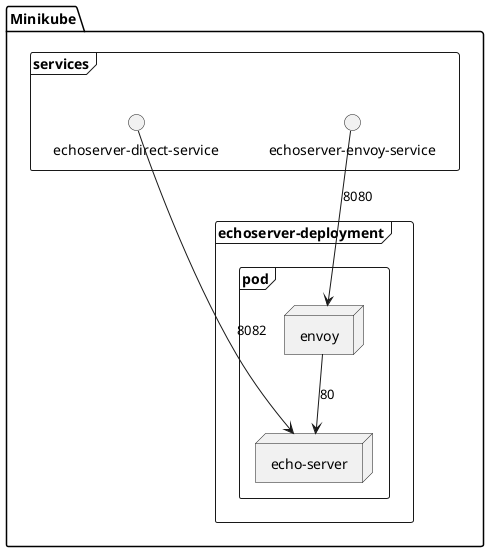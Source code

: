 @startuml echoserver-envoy

package Minikube {

    frame "echoserver-deployment" {
        frame "pod" {
            node envoy
            node "echo-server"
            envoy --> "echo-server" : 80
        }
    }

    frame "services" {
        "echoserver-direct-service" --> "echo-server" : 8082
        "echoserver-envoy-service" --> "envoy" : 8080
    }

}

@enduml